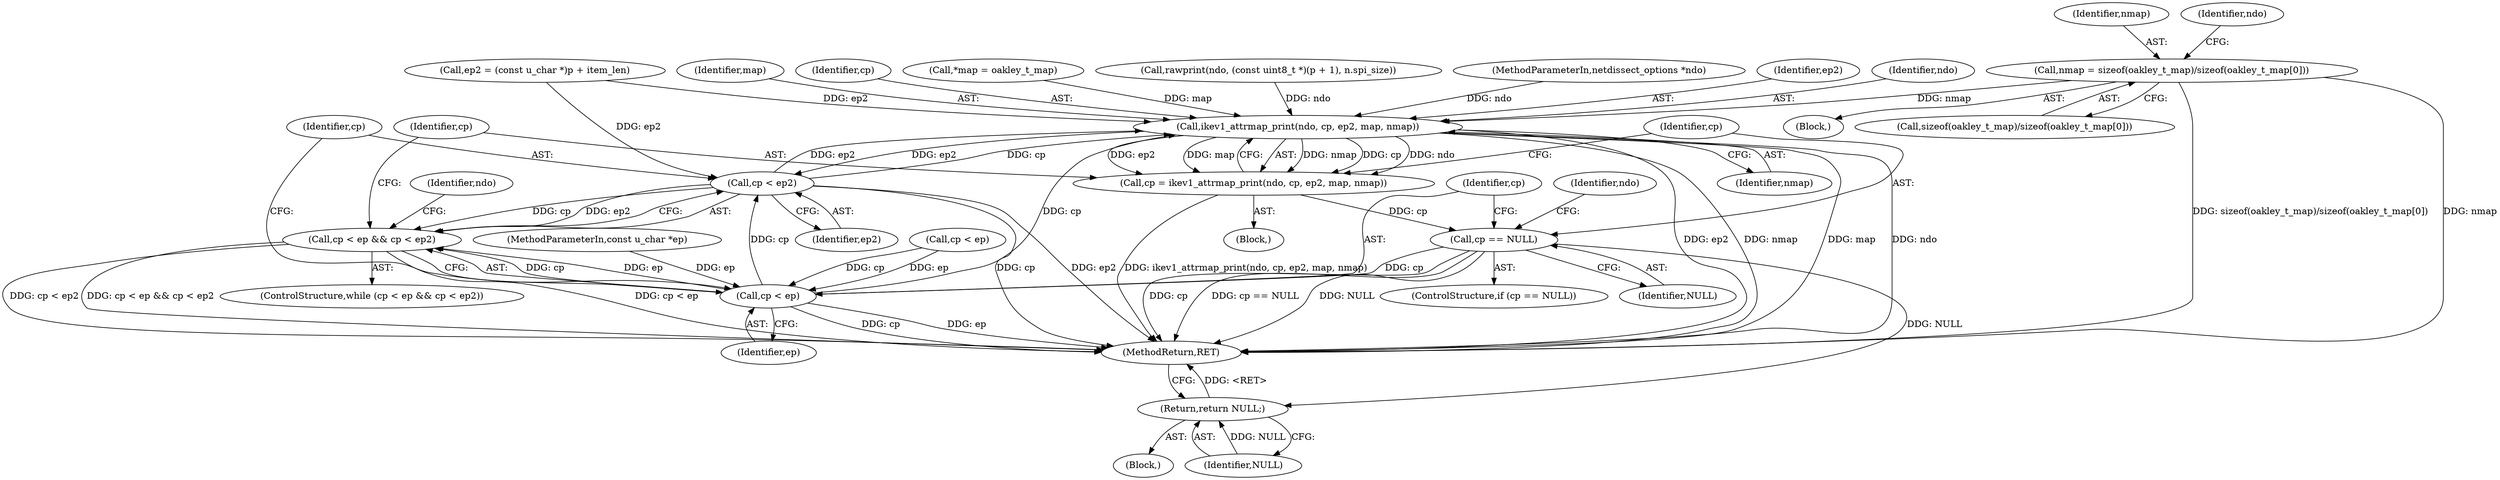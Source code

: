 digraph "0_tcpdump_396e94ff55a80d554b1fe46bf107db1e91008d6c@API" {
"1000423" [label="(Call,nmap = sizeof(oakley_t_map)/sizeof(oakley_t_map[0]))"];
"1000447" [label="(Call,ikev1_attrmap_print(ndo, cp, ep2, map, nmap))"];
"1000441" [label="(Call,cp < ep2)"];
"1000437" [label="(Call,cp < ep && cp < ep2)"];
"1000445" [label="(Call,cp = ikev1_attrmap_print(ndo, cp, ep2, map, nmap))"];
"1000454" [label="(Call,cp == NULL)"];
"1000438" [label="(Call,cp < ep)"];
"1000541" [label="(Return,return NULL;)"];
"1000116" [label="(Block,)"];
"1000465" [label="(Identifier,ndo)"];
"1000452" [label="(Identifier,nmap)"];
"1000438" [label="(Call,cp < ep)"];
"1000440" [label="(Identifier,ep)"];
"1000541" [label="(Return,return NULL;)"];
"1000455" [label="(Identifier,cp)"];
"1000443" [label="(Identifier,ep2)"];
"1000436" [label="(ControlStructure,while (cp < ep && cp < ep2))"];
"1000454" [label="(Call,cp == NULL)"];
"1000542" [label="(Identifier,NULL)"];
"1000406" [label="(Call,cp < ep)"];
"1000424" [label="(Identifier,nmap)"];
"1000447" [label="(Call,ikev1_attrmap_print(ndo, cp, ep2, map, nmap))"];
"1000439" [label="(Identifier,cp)"];
"1000453" [label="(ControlStructure,if (cp == NULL))"];
"1000441" [label="(Call,cp < ep2)"];
"1000417" [label="(Block,)"];
"1000442" [label="(Identifier,cp)"];
"1000419" [label="(Call,*map = oakley_t_map)"];
"1000376" [label="(Call,rawprint(ndo, (const uint8_t *)(p + 1), n.spi_size))"];
"1000107" [label="(MethodParameterIn,netdissect_options *ndo)"];
"1000111" [label="(MethodParameterIn,const u_char *ep)"];
"1000425" [label="(Call,sizeof(oakley_t_map)/sizeof(oakley_t_map[0]))"];
"1000446" [label="(Identifier,cp)"];
"1000437" [label="(Call,cp < ep && cp < ep2)"];
"1000456" [label="(Identifier,NULL)"];
"1000450" [label="(Identifier,ep2)"];
"1000445" [label="(Call,cp = ikev1_attrmap_print(ndo, cp, ep2, map, nmap))"];
"1000543" [label="(MethodReturn,RET)"];
"1000434" [label="(Identifier,ndo)"];
"1000398" [label="(Call,ep2 = (const u_char *)p + item_len)"];
"1000448" [label="(Identifier,ndo)"];
"1000444" [label="(Block,)"];
"1000451" [label="(Identifier,map)"];
"1000449" [label="(Identifier,cp)"];
"1000423" [label="(Call,nmap = sizeof(oakley_t_map)/sizeof(oakley_t_map[0]))"];
"1000460" [label="(Identifier,ndo)"];
"1000423" -> "1000417"  [label="AST: "];
"1000423" -> "1000425"  [label="CFG: "];
"1000424" -> "1000423"  [label="AST: "];
"1000425" -> "1000423"  [label="AST: "];
"1000434" -> "1000423"  [label="CFG: "];
"1000423" -> "1000543"  [label="DDG: sizeof(oakley_t_map)/sizeof(oakley_t_map[0])"];
"1000423" -> "1000543"  [label="DDG: nmap"];
"1000423" -> "1000447"  [label="DDG: nmap"];
"1000447" -> "1000445"  [label="AST: "];
"1000447" -> "1000452"  [label="CFG: "];
"1000448" -> "1000447"  [label="AST: "];
"1000449" -> "1000447"  [label="AST: "];
"1000450" -> "1000447"  [label="AST: "];
"1000451" -> "1000447"  [label="AST: "];
"1000452" -> "1000447"  [label="AST: "];
"1000445" -> "1000447"  [label="CFG: "];
"1000447" -> "1000543"  [label="DDG: ep2"];
"1000447" -> "1000543"  [label="DDG: nmap"];
"1000447" -> "1000543"  [label="DDG: map"];
"1000447" -> "1000543"  [label="DDG: ndo"];
"1000447" -> "1000441"  [label="DDG: ep2"];
"1000447" -> "1000445"  [label="DDG: nmap"];
"1000447" -> "1000445"  [label="DDG: cp"];
"1000447" -> "1000445"  [label="DDG: ndo"];
"1000447" -> "1000445"  [label="DDG: ep2"];
"1000447" -> "1000445"  [label="DDG: map"];
"1000376" -> "1000447"  [label="DDG: ndo"];
"1000107" -> "1000447"  [label="DDG: ndo"];
"1000441" -> "1000447"  [label="DDG: cp"];
"1000441" -> "1000447"  [label="DDG: ep2"];
"1000438" -> "1000447"  [label="DDG: cp"];
"1000398" -> "1000447"  [label="DDG: ep2"];
"1000419" -> "1000447"  [label="DDG: map"];
"1000441" -> "1000437"  [label="AST: "];
"1000441" -> "1000443"  [label="CFG: "];
"1000442" -> "1000441"  [label="AST: "];
"1000443" -> "1000441"  [label="AST: "];
"1000437" -> "1000441"  [label="CFG: "];
"1000441" -> "1000543"  [label="DDG: cp"];
"1000441" -> "1000543"  [label="DDG: ep2"];
"1000441" -> "1000437"  [label="DDG: cp"];
"1000441" -> "1000437"  [label="DDG: ep2"];
"1000438" -> "1000441"  [label="DDG: cp"];
"1000398" -> "1000441"  [label="DDG: ep2"];
"1000437" -> "1000436"  [label="AST: "];
"1000437" -> "1000438"  [label="CFG: "];
"1000438" -> "1000437"  [label="AST: "];
"1000446" -> "1000437"  [label="CFG: "];
"1000465" -> "1000437"  [label="CFG: "];
"1000437" -> "1000543"  [label="DDG: cp < ep && cp < ep2"];
"1000437" -> "1000543"  [label="DDG: cp < ep"];
"1000437" -> "1000543"  [label="DDG: cp < ep2"];
"1000438" -> "1000437"  [label="DDG: cp"];
"1000438" -> "1000437"  [label="DDG: ep"];
"1000445" -> "1000444"  [label="AST: "];
"1000446" -> "1000445"  [label="AST: "];
"1000455" -> "1000445"  [label="CFG: "];
"1000445" -> "1000543"  [label="DDG: ikev1_attrmap_print(ndo, cp, ep2, map, nmap)"];
"1000445" -> "1000454"  [label="DDG: cp"];
"1000454" -> "1000453"  [label="AST: "];
"1000454" -> "1000456"  [label="CFG: "];
"1000455" -> "1000454"  [label="AST: "];
"1000456" -> "1000454"  [label="AST: "];
"1000439" -> "1000454"  [label="CFG: "];
"1000460" -> "1000454"  [label="CFG: "];
"1000454" -> "1000543"  [label="DDG: cp"];
"1000454" -> "1000543"  [label="DDG: cp == NULL"];
"1000454" -> "1000543"  [label="DDG: NULL"];
"1000454" -> "1000438"  [label="DDG: cp"];
"1000454" -> "1000541"  [label="DDG: NULL"];
"1000438" -> "1000440"  [label="CFG: "];
"1000439" -> "1000438"  [label="AST: "];
"1000440" -> "1000438"  [label="AST: "];
"1000442" -> "1000438"  [label="CFG: "];
"1000438" -> "1000543"  [label="DDG: ep"];
"1000438" -> "1000543"  [label="DDG: cp"];
"1000406" -> "1000438"  [label="DDG: cp"];
"1000406" -> "1000438"  [label="DDG: ep"];
"1000111" -> "1000438"  [label="DDG: ep"];
"1000541" -> "1000116"  [label="AST: "];
"1000541" -> "1000542"  [label="CFG: "];
"1000542" -> "1000541"  [label="AST: "];
"1000543" -> "1000541"  [label="CFG: "];
"1000541" -> "1000543"  [label="DDG: <RET>"];
"1000542" -> "1000541"  [label="DDG: NULL"];
}
